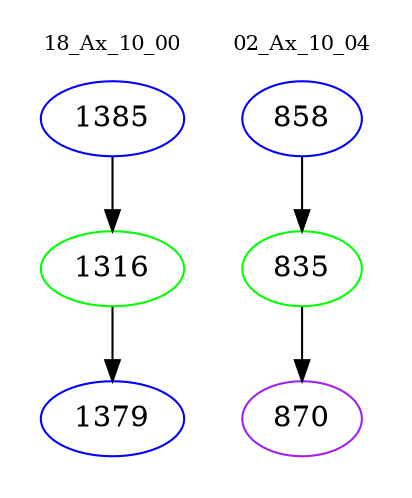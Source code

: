 digraph{
subgraph cluster_0 {
color = white
label = "18_Ax_10_00";
fontsize=10;
T0_1385 [label="1385", color="blue"]
T0_1385 -> T0_1316 [color="black"]
T0_1316 [label="1316", color="green"]
T0_1316 -> T0_1379 [color="black"]
T0_1379 [label="1379", color="blue"]
}
subgraph cluster_1 {
color = white
label = "02_Ax_10_04";
fontsize=10;
T1_858 [label="858", color="blue"]
T1_858 -> T1_835 [color="black"]
T1_835 [label="835", color="green"]
T1_835 -> T1_870 [color="black"]
T1_870 [label="870", color="purple"]
}
}
